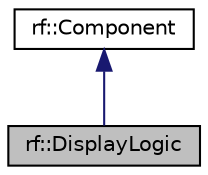 digraph "rf::DisplayLogic"
{
  edge [fontname="Helvetica",fontsize="10",labelfontname="Helvetica",labelfontsize="10"];
  node [fontname="Helvetica",fontsize="10",shape=record];
  Node0 [label="rf::DisplayLogic",height=0.2,width=0.4,color="black", fillcolor="grey75", style="filled", fontcolor="black"];
  Node1 -> Node0 [dir="back",color="midnightblue",fontsize="10",style="solid",fontname="Helvetica"];
  Node1 [label="rf::Component",height=0.2,width=0.4,color="black", fillcolor="white", style="filled",URL="$classrf_1_1_component.html",tooltip="Base component class. "];
}
